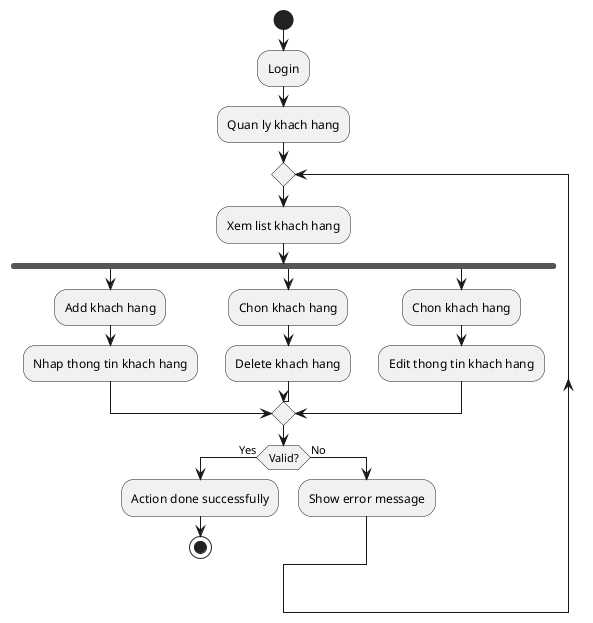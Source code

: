 @startuml QL khachhang

start
:Login;
:Quan ly khach hang;
repeat
:Xem list khach hang;
fork
:Add khach hang;
:Nhap thong tin khach hang;

fork again
:Chon khach hang;
:Delete khach hang;

fork again
:Chon khach hang;
:Edit thong tin khach hang;

end merge
if (Valid?) then (Yes)
:Action done successfully;
stop
else (No)
:Show error message;
